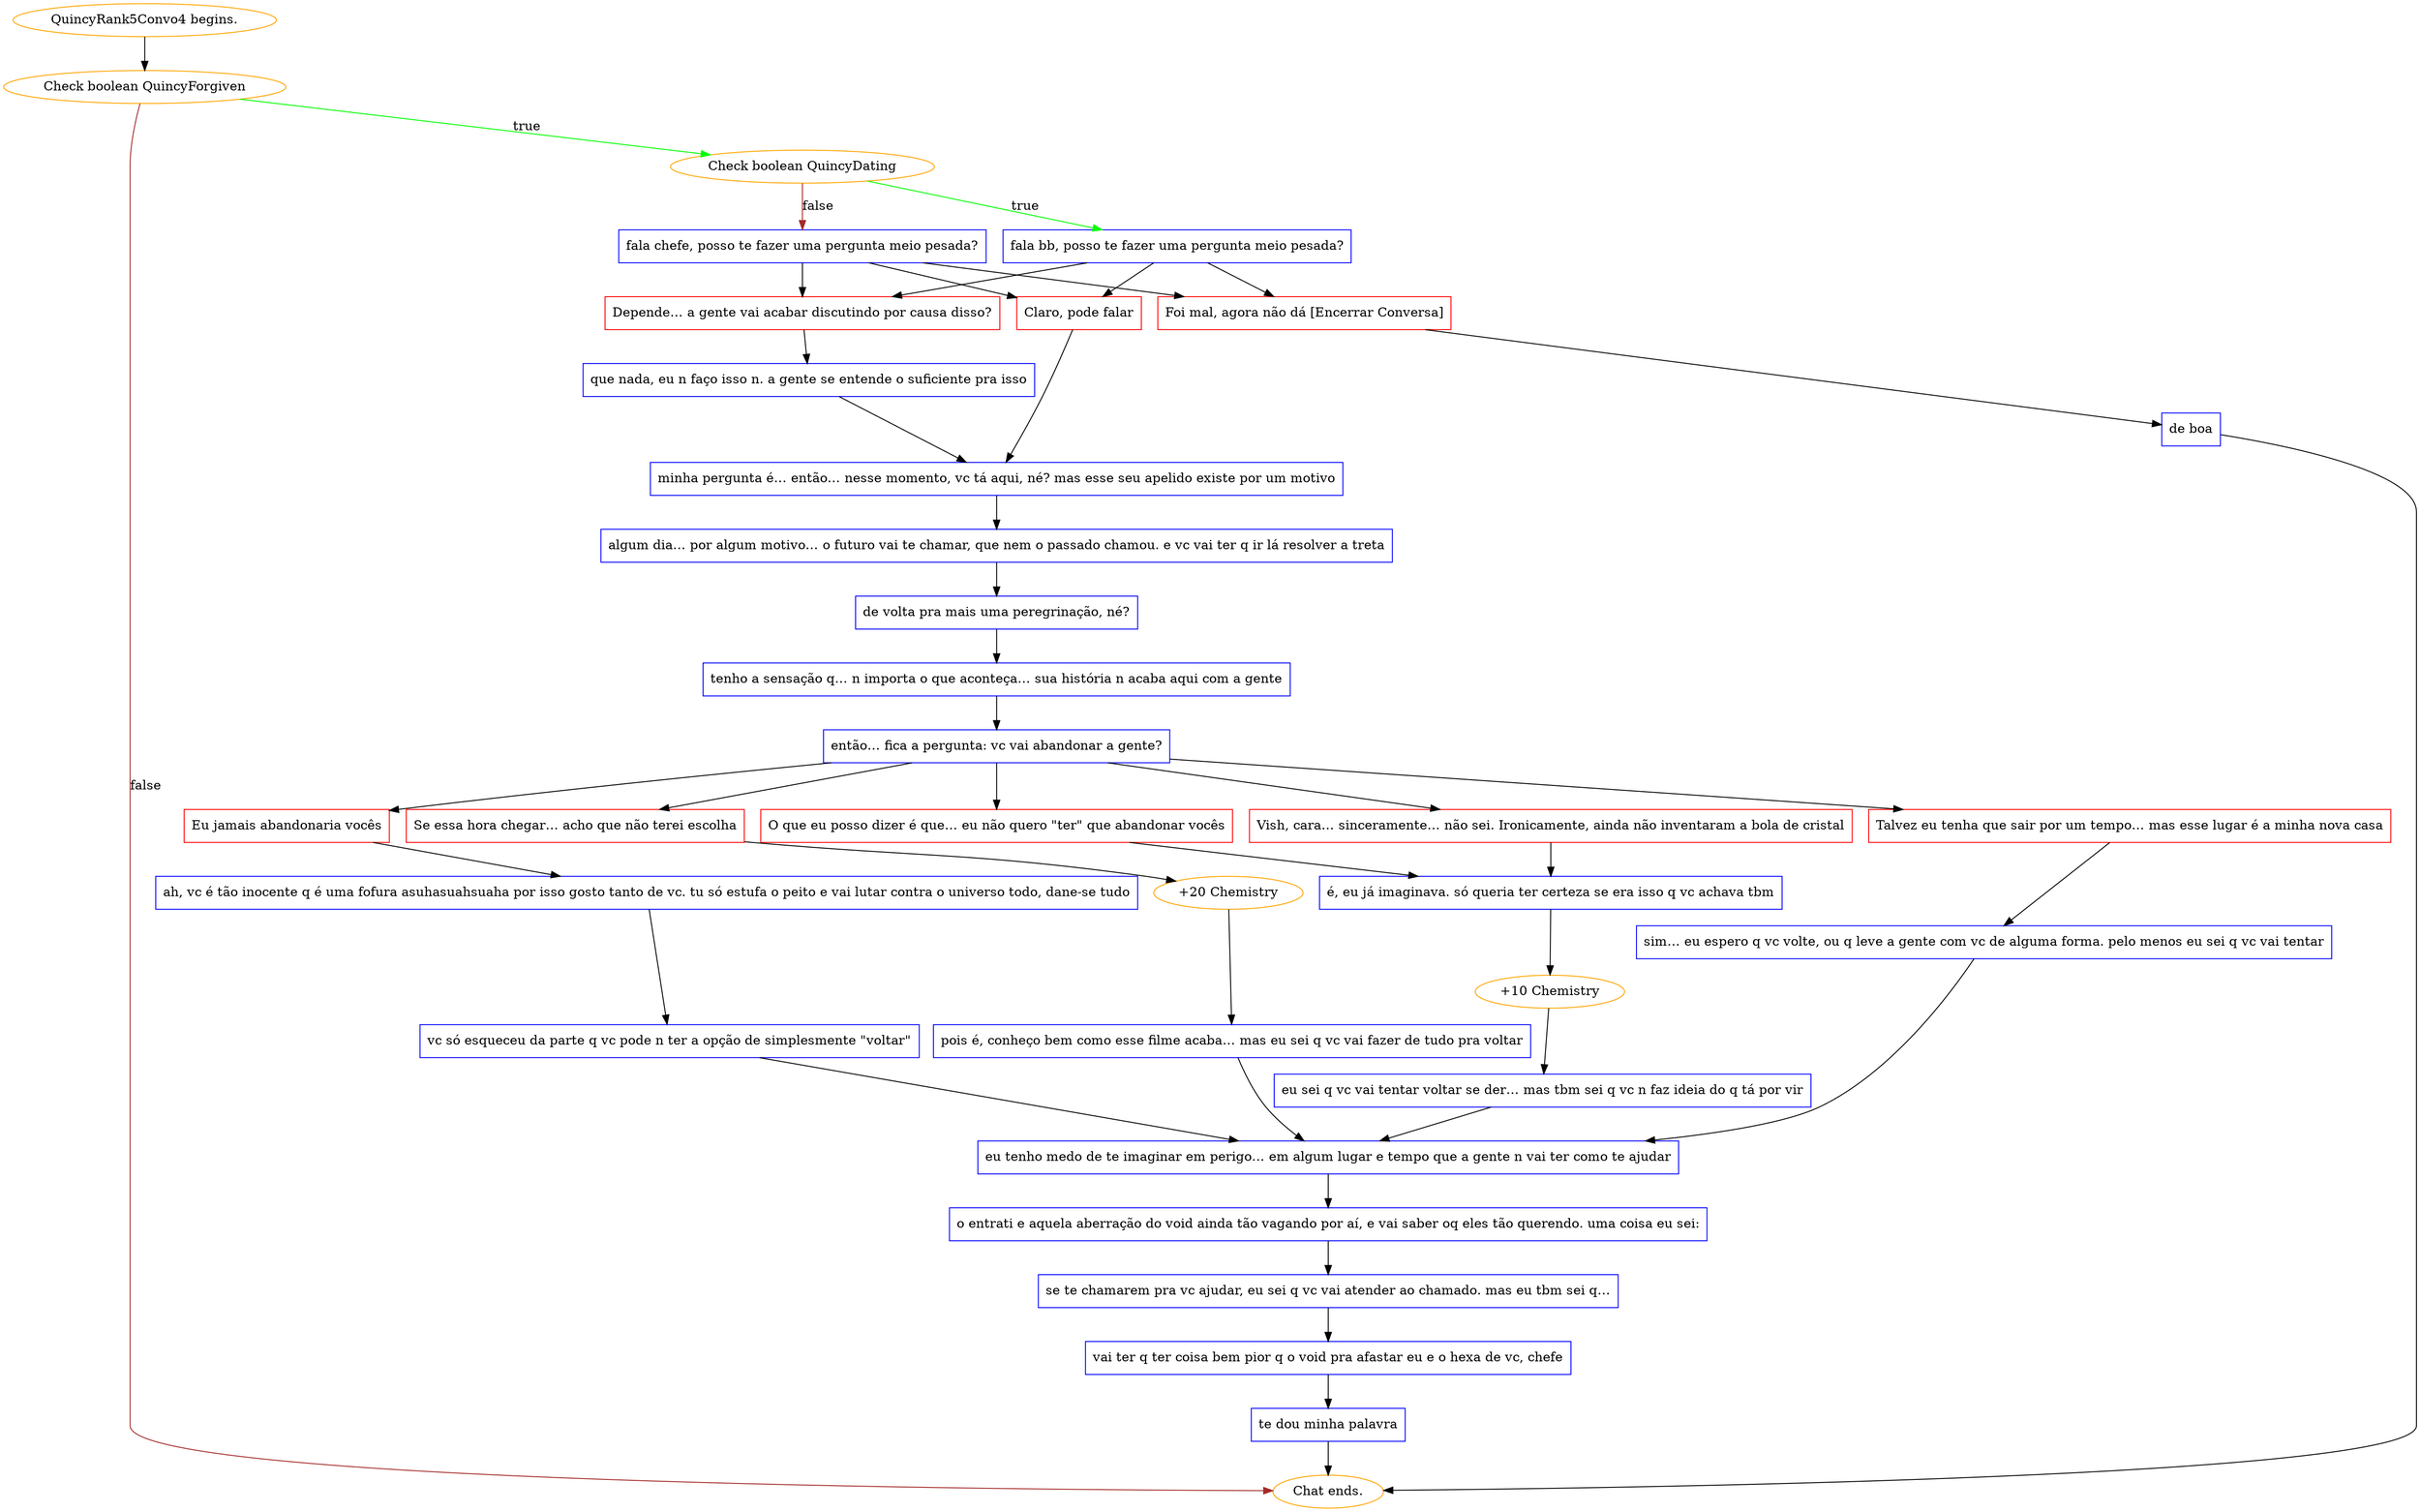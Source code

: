 digraph {
	"QuincyRank5Convo4 begins." [color=orange];
		"QuincyRank5Convo4 begins." -> j3682081283;
	j3682081283 [label="Check boolean QuincyForgiven",color=orange];
		j3682081283 -> j3034684252 [label=true,color=green];
		j3682081283 -> "Chat ends." [label=false,color=brown];
	j3034684252 [label="Check boolean QuincyDating",color=orange];
		j3034684252 -> j1846090576 [label=true,color=green];
		j3034684252 -> j996493770 [label=false,color=brown];
	"Chat ends." [color=orange];
	j1846090576 [label="fala bb, posso te fazer uma pergunta meio pesada?",shape=box,color=blue];
		j1846090576 -> j2300559769;
		j1846090576 -> j2470876057;
		j1846090576 -> j1862342469;
	j996493770 [label="fala chefe, posso te fazer uma pergunta meio pesada?",shape=box,color=blue];
		j996493770 -> j2300559769;
		j996493770 -> j2470876057;
		j996493770 -> j1862342469;
	j2300559769 [label="Depende… a gente vai acabar discutindo por causa disso?",shape=box,color=red];
		j2300559769 -> j2058778271;
	j2470876057 [label="Claro, pode falar",shape=box,color=red];
		j2470876057 -> j1757277964;
	j1862342469 [label="Foi mal, agora não dá [Encerrar Conversa]",shape=box,color=red];
		j1862342469 -> j2284542647;
	j2058778271 [label="que nada, eu n faço isso n. a gente se entende o suficiente pra isso",shape=box,color=blue];
		j2058778271 -> j1757277964;
	j1757277964 [label="minha pergunta é… então… nesse momento, vc tá aqui, né? mas esse seu apelido existe por um motivo",shape=box,color=blue];
		j1757277964 -> j2289880516;
	j2284542647 [label="de boa",shape=box,color=blue];
		j2284542647 -> "Chat ends.";
	j2289880516 [label="algum dia… por algum motivo… o futuro vai te chamar, que nem o passado chamou. e vc vai ter q ir lá resolver a treta",shape=box,color=blue];
		j2289880516 -> j727476694;
	j727476694 [label="de volta pra mais uma peregrinação, né?",shape=box,color=blue];
		j727476694 -> j516048148;
	j516048148 [label="tenho a sensação q… n importa o que aconteça… sua história n acaba aqui com a gente",shape=box,color=blue];
		j516048148 -> j1245996087;
	j1245996087 [label="então… fica a pergunta: vc vai abandonar a gente?",shape=box,color=blue];
		j1245996087 -> j1707530721;
		j1245996087 -> j3681742359;
		j1245996087 -> j1923958918;
		j1245996087 -> j2680491497;
		j1245996087 -> j1237569393;
	j1707530721 [label="Vish, cara… sinceramente… não sei. Ironicamente, ainda não inventaram a bola de cristal",shape=box,color=red];
		j1707530721 -> j385017816;
	j3681742359 [label="O que eu posso dizer é que… eu não quero \"ter\" que abandonar vocês",shape=box,color=red];
		j3681742359 -> j385017816;
	j1923958918 [label="Eu jamais abandonaria vocês",shape=box,color=red];
		j1923958918 -> j3682364182;
	j2680491497 [label="Talvez eu tenha que sair por um tempo… mas esse lugar é a minha nova casa",shape=box,color=red];
		j2680491497 -> j3136340517;
	j1237569393 [label="Se essa hora chegar… acho que não terei escolha",shape=box,color=red];
		j1237569393 -> j3810090316;
	j385017816 [label="é, eu já imaginava. só queria ter certeza se era isso q vc achava tbm",shape=box,color=blue];
		j385017816 -> j3954292443;
	j3682364182 [label="ah, vc é tão inocente q é uma fofura asuhasuahsuaha por isso gosto tanto de vc. tu só estufa o peito e vai lutar contra o universo todo, dane-se tudo",shape=box,color=blue];
		j3682364182 -> j667267703;
	j3136340517 [label="sim… eu espero q vc volte, ou q leve a gente com vc de alguma forma. pelo menos eu sei q vc vai tentar",shape=box,color=blue];
		j3136340517 -> j857435045;
	j3810090316 [label="+20 Chemistry",color=orange];
		j3810090316 -> j3234055025;
	j3954292443 [label="+10 Chemistry",color=orange];
		j3954292443 -> j4081559963;
	j667267703 [label="vc só esqueceu da parte q vc pode n ter a opção de simplesmente \"voltar\"",shape=box,color=blue];
		j667267703 -> j857435045;
	j857435045 [label="eu tenho medo de te imaginar em perigo… em algum lugar e tempo que a gente n vai ter como te ajudar",shape=box,color=blue];
		j857435045 -> j3756754587;
	j3234055025 [label="pois é, conheço bem como esse filme acaba… mas eu sei q vc vai fazer de tudo pra voltar",shape=box,color=blue];
		j3234055025 -> j857435045;
	j4081559963 [label="eu sei q vc vai tentar voltar se der… mas tbm sei q vc n faz ideia do q tá por vir",shape=box,color=blue];
		j4081559963 -> j857435045;
	j3756754587 [label="o entrati e aquela aberração do void ainda tão vagando por aí, e vai saber oq eles tão querendo. uma coisa eu sei:",shape=box,color=blue];
		j3756754587 -> j4251466971;
	j4251466971 [label="se te chamarem pra vc ajudar, eu sei q vc vai atender ao chamado. mas eu tbm sei q…",shape=box,color=blue];
		j4251466971 -> j361953395;
	j361953395 [label="vai ter q ter coisa bem pior q o void pra afastar eu e o hexa de vc, chefe",shape=box,color=blue];
		j361953395 -> j195152415;
	j195152415 [label="te dou minha palavra",shape=box,color=blue];
		j195152415 -> "Chat ends.";
}